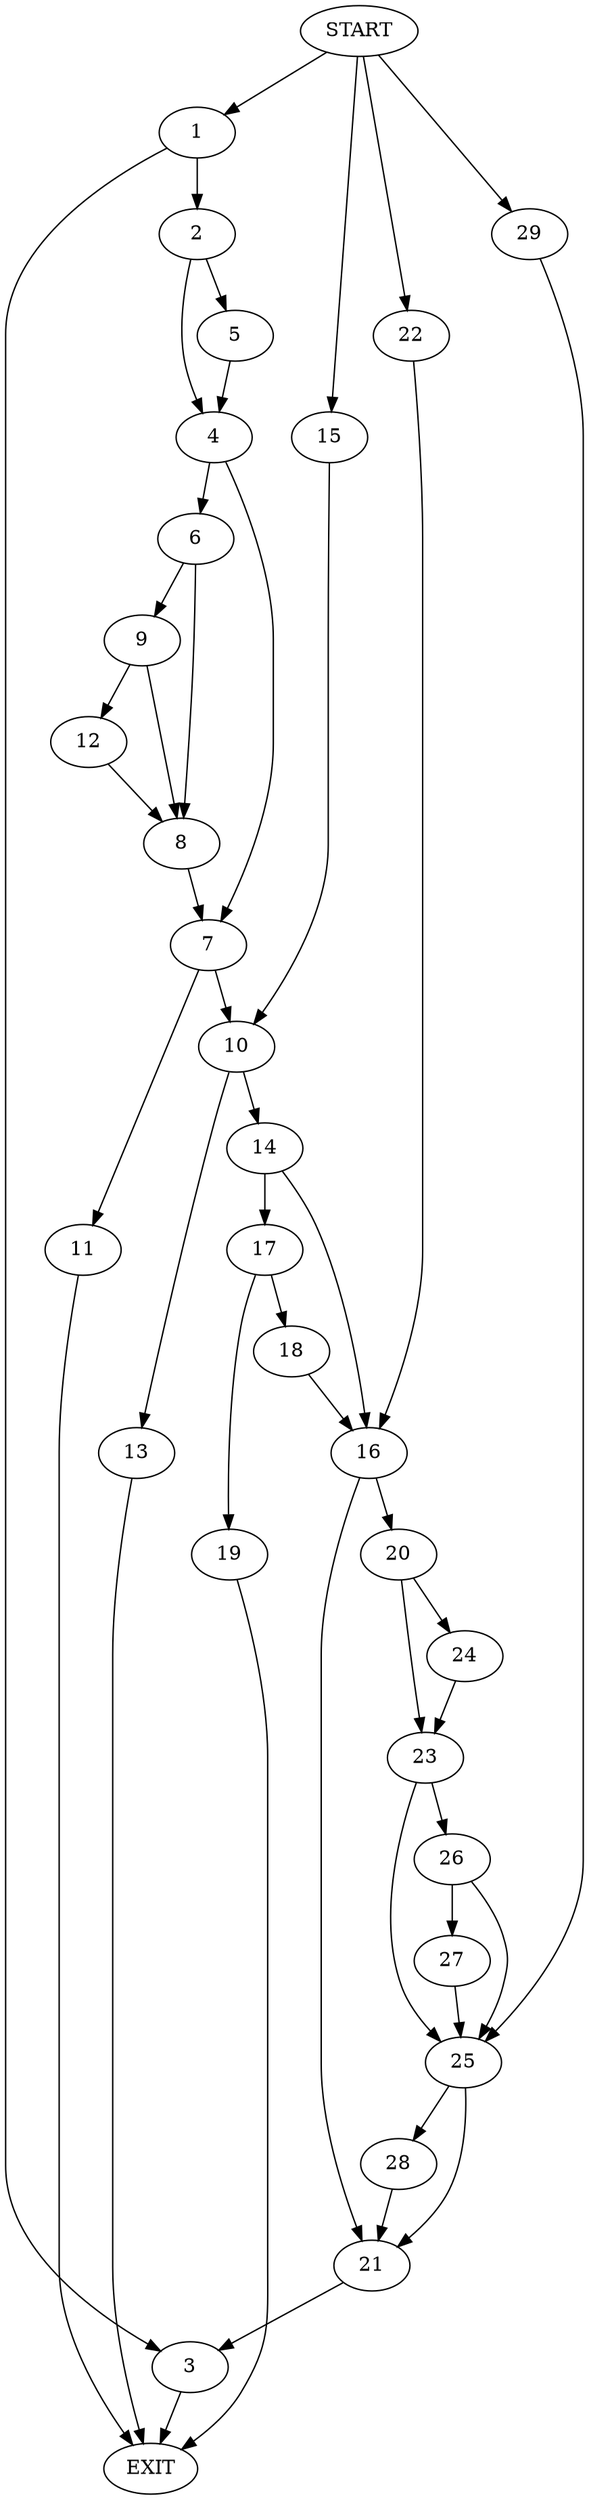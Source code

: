 digraph {
0 [label="START"]
30 [label="EXIT"]
0 -> 1
1 -> 2
1 -> 3
2 -> 4
2 -> 5
3 -> 30
5 -> 4
4 -> 6
4 -> 7
6 -> 8
6 -> 9
7 -> 10
7 -> 11
9 -> 12
9 -> 8
8 -> 7
12 -> 8
10 -> 13
10 -> 14
11 -> 30
0 -> 15
15 -> 10
13 -> 30
14 -> 16
14 -> 17
17 -> 18
17 -> 19
16 -> 20
16 -> 21
18 -> 16
19 -> 30
0 -> 22
22 -> 16
20 -> 23
20 -> 24
21 -> 3
24 -> 23
23 -> 25
23 -> 26
26 -> 25
26 -> 27
25 -> 28
25 -> 21
27 -> 25
0 -> 29
29 -> 25
28 -> 21
}
